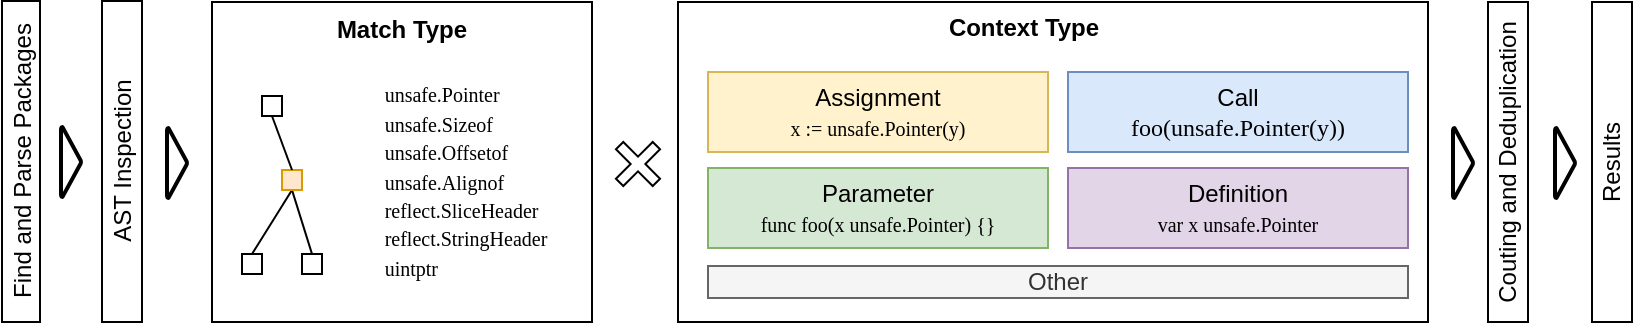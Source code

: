 <mxfile version="13.4.9" type="device"><diagram id="ps4S6q9I6L2oBYkKkaOp" name="Page-1"><mxGraphModel dx="1021" dy="585" grid="1" gridSize="10" guides="1" tooltips="1" connect="1" arrows="1" fold="1" page="1" pageScale="1" pageWidth="1169" pageHeight="827" math="0" shadow="0" extFonts="Anonymous Pro^https://fonts.googleapis.com/css?family=Anonymous+Pro"><root><mxCell id="0"/><mxCell id="1" parent="0"/><mxCell id="-CuMf9SuEnCafUFW5c2d-65" value="" style="rounded=0;whiteSpace=wrap;html=1;align=left;glass=0;sketch=0;" parent="1" vertex="1"><mxGeometry x="438" y="120" width="375" height="160" as="geometry"/></mxCell><mxCell id="-CuMf9SuEnCafUFW5c2d-57" value="" style="rounded=0;whiteSpace=wrap;html=1;align=left;" parent="1" vertex="1"><mxGeometry x="205" y="120" width="190" height="160" as="geometry"/></mxCell><mxCell id="-CuMf9SuEnCafUFW5c2d-11" style="edgeStyle=none;rounded=0;orthogonalLoop=1;jettySize=auto;html=1;exitX=0.5;exitY=1;exitDx=0;exitDy=0;entryX=0.5;entryY=0;entryDx=0;entryDy=0;endArrow=none;endFill=0;" parent="1" source="-CuMf9SuEnCafUFW5c2d-1" target="-CuMf9SuEnCafUFW5c2d-3" edge="1"><mxGeometry relative="1" as="geometry"/></mxCell><mxCell id="-CuMf9SuEnCafUFW5c2d-12" style="edgeStyle=none;rounded=0;orthogonalLoop=1;jettySize=auto;html=1;exitX=0.5;exitY=1;exitDx=0;exitDy=0;entryX=0.5;entryY=0;entryDx=0;entryDy=0;endArrow=none;endFill=0;" parent="1" source="-CuMf9SuEnCafUFW5c2d-1" target="-CuMf9SuEnCafUFW5c2d-2" edge="1"><mxGeometry relative="1" as="geometry"/></mxCell><mxCell id="-CuMf9SuEnCafUFW5c2d-1" value="" style="rounded=0;whiteSpace=wrap;html=1;fillColor=#ffe6cc;strokeColor=#d79b00;" parent="1" vertex="1"><mxGeometry x="240" y="204" width="10" height="10" as="geometry"/></mxCell><mxCell id="-CuMf9SuEnCafUFW5c2d-2" value="" style="rounded=0;whiteSpace=wrap;html=1;" parent="1" vertex="1"><mxGeometry x="220" y="246" width="10" height="10" as="geometry"/></mxCell><mxCell id="-CuMf9SuEnCafUFW5c2d-3" value="" style="rounded=0;whiteSpace=wrap;html=1;" parent="1" vertex="1"><mxGeometry x="250" y="246" width="10" height="10" as="geometry"/></mxCell><mxCell id="-CuMf9SuEnCafUFW5c2d-10" style="edgeStyle=none;rounded=0;orthogonalLoop=1;jettySize=auto;html=1;exitX=0.5;exitY=1;exitDx=0;exitDy=0;entryX=0.5;entryY=0;entryDx=0;entryDy=0;endArrow=none;endFill=0;" parent="1" source="-CuMf9SuEnCafUFW5c2d-4" target="-CuMf9SuEnCafUFW5c2d-1" edge="1"><mxGeometry relative="1" as="geometry"/></mxCell><mxCell id="-CuMf9SuEnCafUFW5c2d-4" value="" style="rounded=0;whiteSpace=wrap;html=1;" parent="1" vertex="1"><mxGeometry x="230" y="167" width="10" height="10" as="geometry"/></mxCell><mxCell id="-CuMf9SuEnCafUFW5c2d-27" value="&lt;font face=&quot;Helvetica&quot;&gt;Assignment&lt;/font&gt;&lt;br&gt;&lt;font style=&quot;font-size: 10px&quot;&gt;x := unsafe.Pointer(y)&lt;/font&gt;" style="text;html=1;strokeColor=#d6b656;fillColor=#fff2cc;align=center;verticalAlign=middle;whiteSpace=wrap;rounded=0;fontFamily=Anonymous Pro;FType=g;labelBackgroundColor=none;spacing=2;spacingTop=0;spacingBottom=0;" parent="1" vertex="1"><mxGeometry x="453" y="155" width="170" height="40" as="geometry"/></mxCell><mxCell id="-CuMf9SuEnCafUFW5c2d-66" value="" style="shape=cross;whiteSpace=wrap;html=1;align=left;rotation=-45;" parent="1" vertex="1"><mxGeometry x="405" y="188" width="26" height="26" as="geometry"/></mxCell><mxCell id="-CuMf9SuEnCafUFW5c2d-67" value="&lt;b&gt;Match Type&lt;/b&gt;" style="text;html=1;strokeColor=none;fillColor=none;align=center;verticalAlign=middle;whiteSpace=wrap;rounded=0;" parent="1" vertex="1"><mxGeometry x="200" y="123.5" width="200" height="20" as="geometry"/></mxCell><mxCell id="-CuMf9SuEnCafUFW5c2d-68" value="&lt;b&gt;Context Type&lt;/b&gt;" style="text;html=1;strokeColor=none;fillColor=none;align=center;verticalAlign=middle;whiteSpace=wrap;rounded=0;" parent="1" vertex="1"><mxGeometry x="440.5" y="123" width="340" height="20" as="geometry"/></mxCell><mxCell id="-CuMf9SuEnCafUFW5c2d-69" value="AST Inspection" style="rounded=0;whiteSpace=wrap;html=1;align=center;horizontal=0;" parent="1" vertex="1"><mxGeometry x="150" y="119.5" width="20" height="160.5" as="geometry"/></mxCell><mxCell id="-CuMf9SuEnCafUFW5c2d-70" value="Find and Parse Packages" style="rounded=0;whiteSpace=wrap;html=1;align=center;horizontal=0;verticalAlign=bottom;" parent="1" vertex="1"><mxGeometry x="100" y="119.5" width="19" height="160.5" as="geometry"/></mxCell><mxCell id="-CuMf9SuEnCafUFW5c2d-71" value="" style="strokeWidth=2;html=1;shape=mxgraph.flowchart.merge_or_storage;whiteSpace=wrap;labelBackgroundColor=none;fillColor=none;gradientColor=none;align=left;rotation=-90;" parent="1" vertex="1"><mxGeometry x="170" y="195.5" width="35" height="10" as="geometry"/></mxCell><mxCell id="-CuMf9SuEnCafUFW5c2d-74" value="" style="strokeWidth=2;html=1;shape=mxgraph.flowchart.merge_or_storage;whiteSpace=wrap;labelBackgroundColor=none;fillColor=none;gradientColor=none;align=left;rotation=-90;" parent="1" vertex="1"><mxGeometry x="117" y="195" width="35" height="10" as="geometry"/></mxCell><mxCell id="-CuMf9SuEnCafUFW5c2d-75" value="Couting and Deduplication" style="rounded=0;whiteSpace=wrap;html=1;align=center;horizontal=0;" parent="1" vertex="1"><mxGeometry x="843" y="120" width="20" height="160" as="geometry"/></mxCell><mxCell id="-CuMf9SuEnCafUFW5c2d-76" value="" style="strokeWidth=2;html=1;shape=mxgraph.flowchart.merge_or_storage;whiteSpace=wrap;labelBackgroundColor=none;fillColor=none;gradientColor=none;align=left;rotation=-90;" parent="1" vertex="1"><mxGeometry x="813" y="195.5" width="35" height="10" as="geometry"/></mxCell><mxCell id="-CuMf9SuEnCafUFW5c2d-78" value="Results" style="rounded=0;whiteSpace=wrap;html=1;align=center;horizontal=0;" parent="1" vertex="1"><mxGeometry x="895" y="120" width="20" height="160" as="geometry"/></mxCell><mxCell id="-CuMf9SuEnCafUFW5c2d-79" value="" style="strokeWidth=2;html=1;shape=mxgraph.flowchart.merge_or_storage;whiteSpace=wrap;labelBackgroundColor=none;fillColor=none;gradientColor=none;align=left;rotation=-90;" parent="1" vertex="1"><mxGeometry x="864" y="195.5" width="35" height="10" as="geometry"/></mxCell><mxCell id="2N-_2iciAc6_BUeOvkgG-4" value="&lt;font face=&quot;Helvetica&quot;&gt;Call&lt;/font&gt;&lt;br&gt;foo(unsafe.Pointer(y))" style="text;html=1;strokeColor=#6c8ebf;fillColor=#dae8fc;align=center;verticalAlign=middle;whiteSpace=wrap;rounded=0;fontFamily=Anonymous Pro;FType=g;labelBackgroundColor=none;spacing=2;spacingTop=0;spacingBottom=0;" vertex="1" parent="1"><mxGeometry x="633" y="155" width="170" height="40" as="geometry"/></mxCell><mxCell id="2N-_2iciAc6_BUeOvkgG-5" value="&lt;font face=&quot;Helvetica&quot;&gt;Parameter&lt;/font&gt;&lt;br&gt;&lt;font style=&quot;font-size: 10px&quot;&gt;func foo(x unsafe.Pointer) {}&lt;/font&gt;" style="text;html=1;strokeColor=#82b366;fillColor=#d5e8d4;align=center;verticalAlign=middle;whiteSpace=wrap;rounded=0;fontFamily=Anonymous Pro;FType=g;labelBackgroundColor=none;spacing=2;spacingTop=0;spacingBottom=0;" vertex="1" parent="1"><mxGeometry x="453" y="203" width="170" height="40" as="geometry"/></mxCell><mxCell id="2N-_2iciAc6_BUeOvkgG-6" value="&lt;font face=&quot;Helvetica&quot;&gt;Definition&lt;/font&gt;&lt;br&gt;&lt;font style=&quot;font-size: 10px&quot;&gt;var x unsafe.Pointer&lt;/font&gt;" style="text;html=1;strokeColor=#9673a6;fillColor=#e1d5e7;align=center;verticalAlign=middle;whiteSpace=wrap;rounded=0;fontFamily=Anonymous Pro;FType=g;labelBackgroundColor=none;spacing=2;spacingTop=0;spacingBottom=0;" vertex="1" parent="1"><mxGeometry x="633" y="203" width="170" height="40" as="geometry"/></mxCell><mxCell id="2N-_2iciAc6_BUeOvkgG-7" value="&lt;font face=&quot;Helvetica&quot;&gt;Other&lt;/font&gt;" style="text;html=1;strokeColor=#666666;fillColor=#f5f5f5;align=center;verticalAlign=middle;whiteSpace=wrap;rounded=0;fontFamily=Anonymous Pro;FType=g;labelBackgroundColor=none;spacing=2;spacingTop=0;spacingBottom=0;fontColor=#333333;" vertex="1" parent="1"><mxGeometry x="453" y="252" width="350" height="16" as="geometry"/></mxCell><mxCell id="2N-_2iciAc6_BUeOvkgG-8" value="&lt;p style=&quot;line-height: 150%&quot;&gt;&lt;/p&gt;&lt;div style=&quot;text-align: left ; font-size: 10px&quot;&gt;&lt;font face=&quot;Anonymous Pro&quot; style=&quot;font-size: 10px&quot;&gt;unsafe.Pointer&lt;/font&gt;&lt;/div&gt;&lt;div style=&quot;text-align: left ; font-size: 2px&quot;&gt;&lt;font face=&quot;Anonymous Pro&quot; style=&quot;font-size: 2px&quot;&gt;&lt;br&gt;&lt;/font&gt;&lt;/div&gt;&lt;div style=&quot;text-align: left ; font-size: 2px&quot;&gt;&lt;span&gt;&lt;font face=&quot;Anonymous Pro&quot; style=&quot;font-size: 10px&quot;&gt;unsafe.Sizeof&lt;/font&gt;&lt;/span&gt;&lt;/div&gt;&lt;div style=&quot;text-align: left ; font-size: 2px&quot;&gt;&lt;font face=&quot;Anonymous Pro&quot; style=&quot;font-size: 2px&quot;&gt;&lt;br&gt;&lt;/font&gt;&lt;/div&gt;&lt;div style=&quot;text-align: left ; font-size: 2px&quot;&gt;&lt;span&gt;&lt;font face=&quot;Anonymous Pro&quot; style=&quot;font-size: 10px&quot;&gt;unsafe.Offsetof&lt;/font&gt;&lt;/span&gt;&lt;/div&gt;&lt;div style=&quot;text-align: left ; font-size: 2px&quot;&gt;&lt;font face=&quot;Anonymous Pro&quot; style=&quot;font-size: 2px&quot;&gt;&lt;br&gt;&lt;/font&gt;&lt;/div&gt;&lt;div style=&quot;text-align: left ; font-size: 2px&quot;&gt;&lt;span&gt;&lt;font face=&quot;Anonymous Pro&quot; style=&quot;font-size: 10px&quot;&gt;unsafe.Alignof&lt;/font&gt;&lt;/span&gt;&lt;/div&gt;&lt;div style=&quot;text-align: left ; font-size: 2px&quot;&gt;&lt;font face=&quot;Anonymous Pro&quot; style=&quot;font-size: 2px&quot;&gt;&lt;br&gt;&lt;/font&gt;&lt;/div&gt;&lt;div style=&quot;text-align: left ; font-size: 2px&quot;&gt;&lt;span&gt;&lt;font face=&quot;Anonymous Pro&quot; style=&quot;font-size: 10px&quot;&gt;reflect.SliceHeader&lt;/font&gt;&lt;/span&gt;&lt;/div&gt;&lt;div style=&quot;text-align: left ; font-size: 2px&quot;&gt;&lt;font face=&quot;Anonymous Pro&quot; style=&quot;font-size: 2px&quot;&gt;&lt;br&gt;&lt;/font&gt;&lt;/div&gt;&lt;div style=&quot;text-align: left ; font-size: 2px&quot;&gt;&lt;span&gt;&lt;font face=&quot;Anonymous Pro&quot; style=&quot;font-size: 10px&quot;&gt;reflect.StringHeader&lt;/font&gt;&lt;/span&gt;&lt;/div&gt;&lt;div style=&quot;text-align: left ; font-size: 2px&quot;&gt;&lt;font face=&quot;Anonymous Pro&quot; style=&quot;font-size: 2px&quot;&gt;&lt;br&gt;&lt;/font&gt;&lt;/div&gt;&lt;div style=&quot;text-align: left ; font-size: 10px&quot;&gt;&lt;font face=&quot;Anonymous Pro&quot; style=&quot;font-size: 10px&quot;&gt;uintptr&lt;/font&gt;&lt;/div&gt;&lt;p&gt;&lt;/p&gt;" style="text;html=1;strokeColor=none;fillColor=none;align=center;verticalAlign=middle;whiteSpace=wrap;rounded=0;glass=0;labelBackgroundColor=none;sketch=0;" vertex="1" parent="1"><mxGeometry x="269" y="155" width="126" height="110" as="geometry"/></mxCell></root></mxGraphModel></diagram></mxfile>